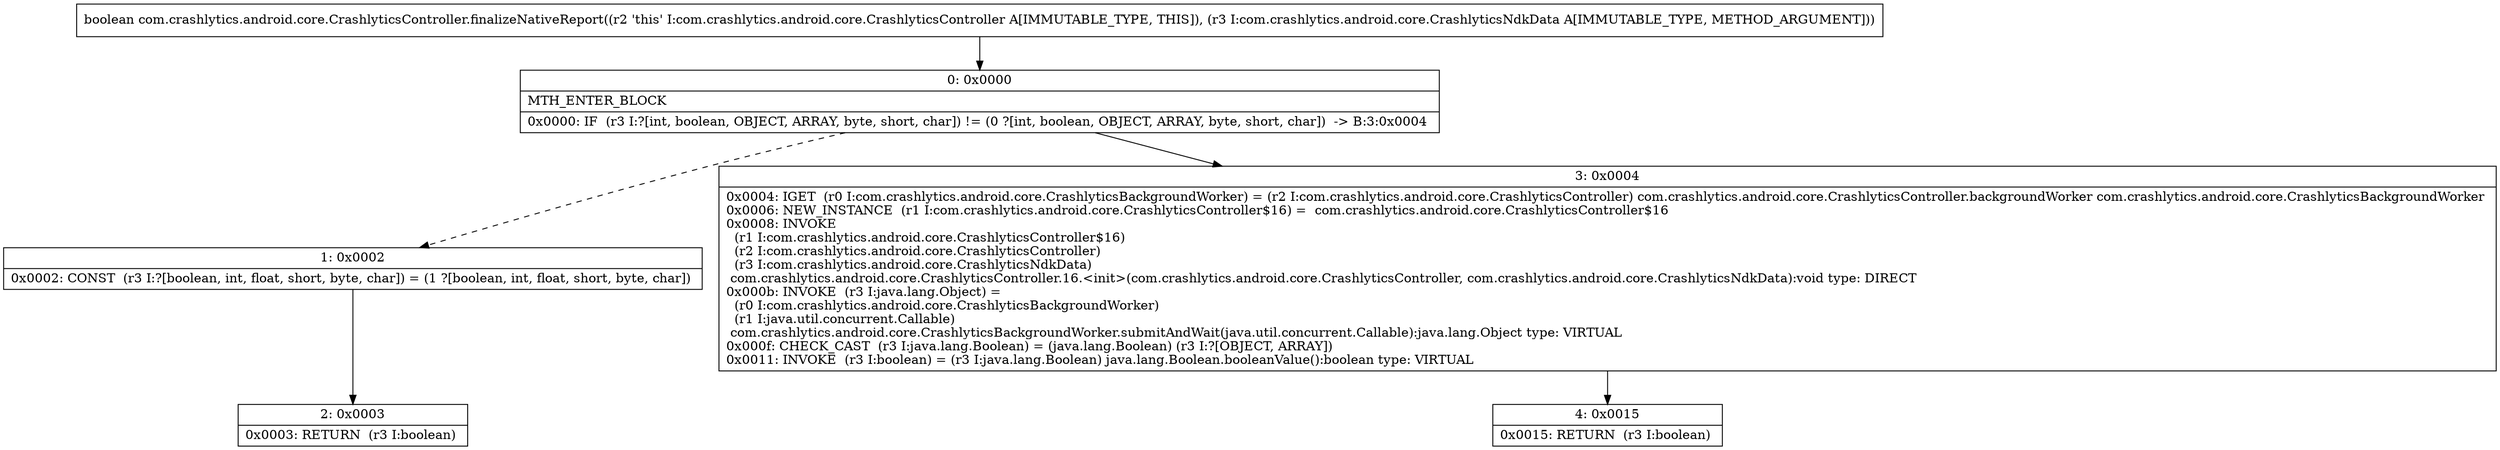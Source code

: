 digraph "CFG forcom.crashlytics.android.core.CrashlyticsController.finalizeNativeReport(Lcom\/crashlytics\/android\/core\/CrashlyticsNdkData;)Z" {
Node_0 [shape=record,label="{0\:\ 0x0000|MTH_ENTER_BLOCK\l|0x0000: IF  (r3 I:?[int, boolean, OBJECT, ARRAY, byte, short, char]) != (0 ?[int, boolean, OBJECT, ARRAY, byte, short, char])  \-\> B:3:0x0004 \l}"];
Node_1 [shape=record,label="{1\:\ 0x0002|0x0002: CONST  (r3 I:?[boolean, int, float, short, byte, char]) = (1 ?[boolean, int, float, short, byte, char]) \l}"];
Node_2 [shape=record,label="{2\:\ 0x0003|0x0003: RETURN  (r3 I:boolean) \l}"];
Node_3 [shape=record,label="{3\:\ 0x0004|0x0004: IGET  (r0 I:com.crashlytics.android.core.CrashlyticsBackgroundWorker) = (r2 I:com.crashlytics.android.core.CrashlyticsController) com.crashlytics.android.core.CrashlyticsController.backgroundWorker com.crashlytics.android.core.CrashlyticsBackgroundWorker \l0x0006: NEW_INSTANCE  (r1 I:com.crashlytics.android.core.CrashlyticsController$16) =  com.crashlytics.android.core.CrashlyticsController$16 \l0x0008: INVOKE  \l  (r1 I:com.crashlytics.android.core.CrashlyticsController$16)\l  (r2 I:com.crashlytics.android.core.CrashlyticsController)\l  (r3 I:com.crashlytics.android.core.CrashlyticsNdkData)\l com.crashlytics.android.core.CrashlyticsController.16.\<init\>(com.crashlytics.android.core.CrashlyticsController, com.crashlytics.android.core.CrashlyticsNdkData):void type: DIRECT \l0x000b: INVOKE  (r3 I:java.lang.Object) = \l  (r0 I:com.crashlytics.android.core.CrashlyticsBackgroundWorker)\l  (r1 I:java.util.concurrent.Callable)\l com.crashlytics.android.core.CrashlyticsBackgroundWorker.submitAndWait(java.util.concurrent.Callable):java.lang.Object type: VIRTUAL \l0x000f: CHECK_CAST  (r3 I:java.lang.Boolean) = (java.lang.Boolean) (r3 I:?[OBJECT, ARRAY]) \l0x0011: INVOKE  (r3 I:boolean) = (r3 I:java.lang.Boolean) java.lang.Boolean.booleanValue():boolean type: VIRTUAL \l}"];
Node_4 [shape=record,label="{4\:\ 0x0015|0x0015: RETURN  (r3 I:boolean) \l}"];
MethodNode[shape=record,label="{boolean com.crashlytics.android.core.CrashlyticsController.finalizeNativeReport((r2 'this' I:com.crashlytics.android.core.CrashlyticsController A[IMMUTABLE_TYPE, THIS]), (r3 I:com.crashlytics.android.core.CrashlyticsNdkData A[IMMUTABLE_TYPE, METHOD_ARGUMENT])) }"];
MethodNode -> Node_0;
Node_0 -> Node_1[style=dashed];
Node_0 -> Node_3;
Node_1 -> Node_2;
Node_3 -> Node_4;
}

